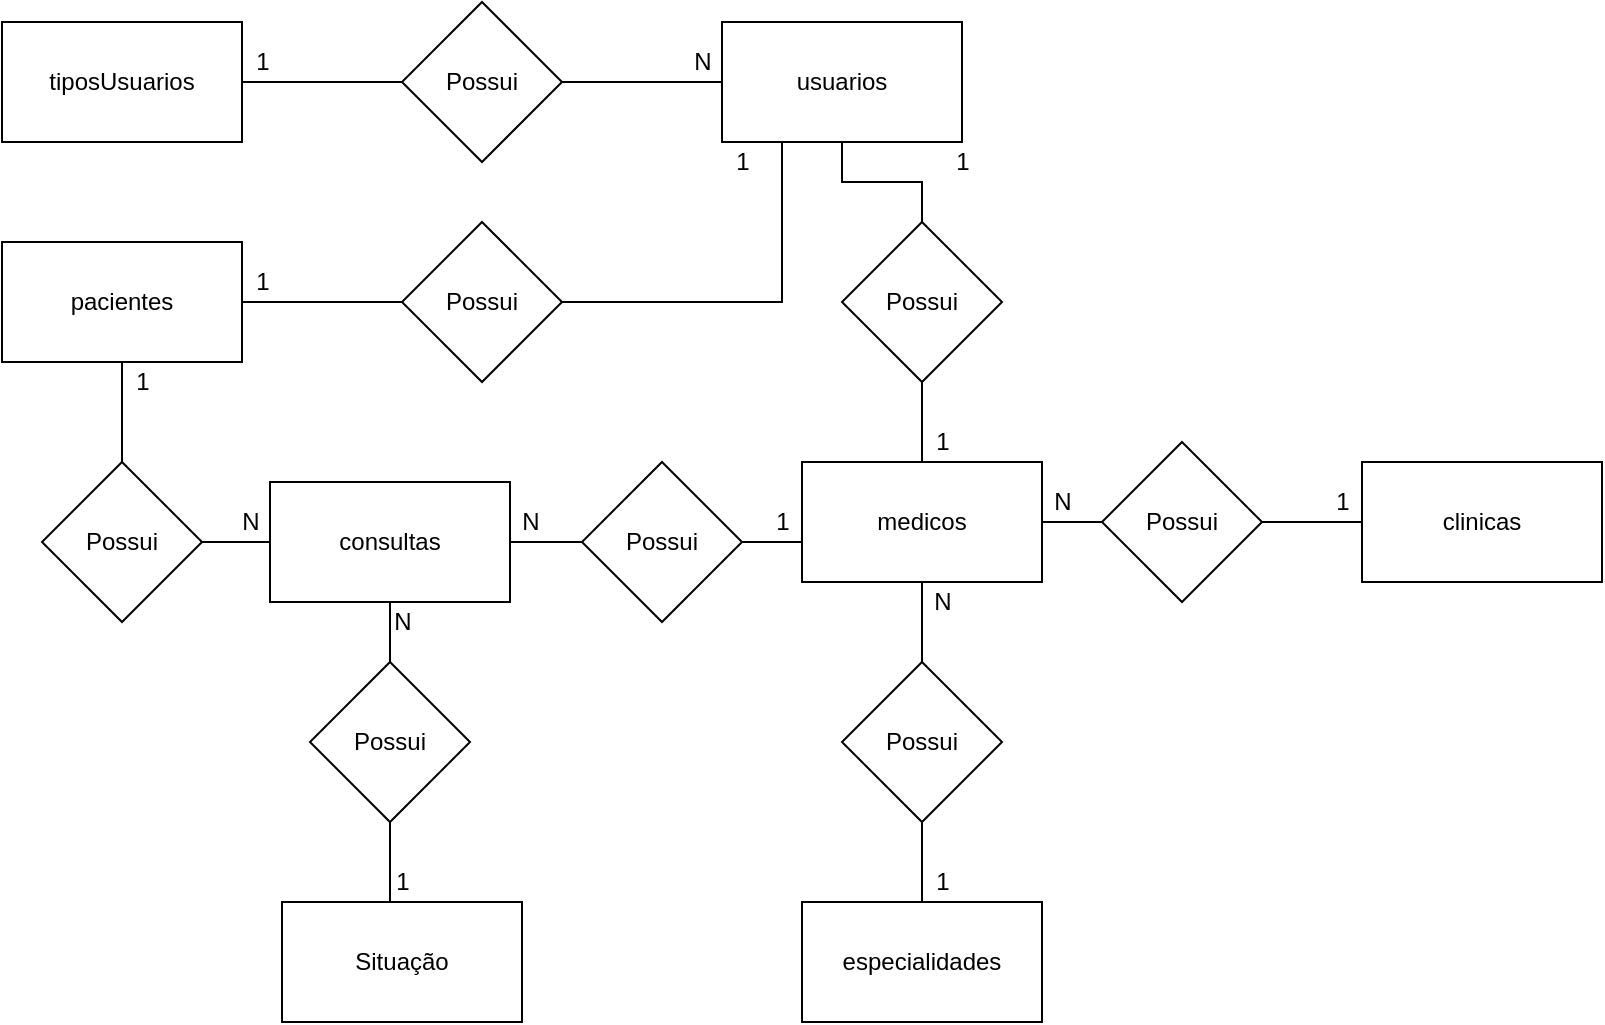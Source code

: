 <mxfile version="14.4.9" type="device" pages="2"><diagram id="OBbEgo3oqvh5mEUIhaX6" name="Conceitual"><mxGraphModel dx="1342" dy="583" grid="1" gridSize="10" guides="1" tooltips="1" connect="1" arrows="1" fold="1" page="1" pageScale="1" pageWidth="827" pageHeight="1169" math="0" shadow="0"><root><mxCell id="0"/><mxCell id="1" parent="0"/><mxCell id="eNtLCTdd_jjiKZx36lTN-48" value="" style="edgeStyle=orthogonalEdgeStyle;rounded=0;orthogonalLoop=1;jettySize=auto;html=1;endArrow=none;endFill=0;" parent="1" source="eNtLCTdd_jjiKZx36lTN-3" target="eNtLCTdd_jjiKZx36lTN-32" edge="1"><mxGeometry relative="1" as="geometry"/></mxCell><mxCell id="eNtLCTdd_jjiKZx36lTN-3" value="tiposUsuarios" style="whiteSpace=wrap;html=1;fontStyle=0" parent="1" vertex="1"><mxGeometry x="10" y="80" width="120" height="60" as="geometry"/></mxCell><mxCell id="eNtLCTdd_jjiKZx36lTN-49" style="edgeStyle=orthogonalEdgeStyle;rounded=0;orthogonalLoop=1;jettySize=auto;html=1;entryX=1;entryY=0.5;entryDx=0;entryDy=0;endArrow=none;endFill=0;" parent="1" source="eNtLCTdd_jjiKZx36lTN-4" target="eNtLCTdd_jjiKZx36lTN-32" edge="1"><mxGeometry relative="1" as="geometry"/></mxCell><mxCell id="eNtLCTdd_jjiKZx36lTN-4" value="usuarios" style="whiteSpace=wrap;html=1;fontStyle=0" parent="1" vertex="1"><mxGeometry x="370" y="80" width="120" height="60" as="geometry"/></mxCell><mxCell id="eNtLCTdd_jjiKZx36lTN-40" style="edgeStyle=orthogonalEdgeStyle;rounded=0;orthogonalLoop=1;jettySize=auto;html=1;entryX=0.5;entryY=1;entryDx=0;entryDy=0;endArrow=none;endFill=0;" parent="1" source="eNtLCTdd_jjiKZx36lTN-16" target="eNtLCTdd_jjiKZx36lTN-38" edge="1"><mxGeometry relative="1" as="geometry"/></mxCell><mxCell id="eNtLCTdd_jjiKZx36lTN-16" value="especialidades" style="whiteSpace=wrap;html=1;fontStyle=0" parent="1" vertex="1"><mxGeometry x="410" y="520" width="120" height="60" as="geometry"/></mxCell><mxCell id="eNtLCTdd_jjiKZx36lTN-68" style="edgeStyle=orthogonalEdgeStyle;rounded=0;orthogonalLoop=1;jettySize=auto;html=1;entryX=1;entryY=0.5;entryDx=0;entryDy=0;endArrow=none;endFill=0;" parent="1" source="eNtLCTdd_jjiKZx36lTN-17" target="eNtLCTdd_jjiKZx36lTN-62" edge="1"><mxGeometry relative="1" as="geometry"/></mxCell><mxCell id="eNtLCTdd_jjiKZx36lTN-69" style="edgeStyle=orthogonalEdgeStyle;rounded=0;orthogonalLoop=1;jettySize=auto;html=1;endArrow=none;endFill=0;" parent="1" source="eNtLCTdd_jjiKZx36lTN-17" target="eNtLCTdd_jjiKZx36lTN-64" edge="1"><mxGeometry relative="1" as="geometry"/></mxCell><mxCell id="eNtLCTdd_jjiKZx36lTN-92" style="edgeStyle=orthogonalEdgeStyle;rounded=0;orthogonalLoop=1;jettySize=auto;html=1;endArrow=none;endFill=0;" parent="1" source="eNtLCTdd_jjiKZx36lTN-17" edge="1"><mxGeometry relative="1" as="geometry"><mxPoint x="204" y="420" as="targetPoint"/></mxGeometry></mxCell><mxCell id="eNtLCTdd_jjiKZx36lTN-17" value="consultas" style="whiteSpace=wrap;html=1;fontStyle=0" parent="1" vertex="1"><mxGeometry x="144" y="310" width="120" height="60" as="geometry"/></mxCell><mxCell id="eNtLCTdd_jjiKZx36lTN-52" style="edgeStyle=orthogonalEdgeStyle;rounded=0;orthogonalLoop=1;jettySize=auto;html=1;entryX=0;entryY=0.5;entryDx=0;entryDy=0;endArrow=none;endFill=0;" parent="1" source="eNtLCTdd_jjiKZx36lTN-19" target="eNtLCTdd_jjiKZx36lTN-23" edge="1"><mxGeometry relative="1" as="geometry"/></mxCell><mxCell id="eNtLCTdd_jjiKZx36lTN-19" value="pacientes" style="whiteSpace=wrap;html=1;fontStyle=0" parent="1" vertex="1"><mxGeometry x="10" y="190" width="120" height="60" as="geometry"/></mxCell><mxCell id="eNtLCTdd_jjiKZx36lTN-53" style="edgeStyle=orthogonalEdgeStyle;rounded=0;orthogonalLoop=1;jettySize=auto;html=1;entryX=0.5;entryY=1;entryDx=0;entryDy=0;endArrow=none;endFill=0;" parent="1" source="eNtLCTdd_jjiKZx36lTN-20" target="eNtLCTdd_jjiKZx36lTN-26" edge="1"><mxGeometry relative="1" as="geometry"/></mxCell><mxCell id="eNtLCTdd_jjiKZx36lTN-20" value="medicos" style="whiteSpace=wrap;html=1;fontStyle=0" parent="1" vertex="1"><mxGeometry x="410" y="300" width="120" height="60" as="geometry"/></mxCell><mxCell id="eNtLCTdd_jjiKZx36lTN-50" style="edgeStyle=orthogonalEdgeStyle;rounded=0;orthogonalLoop=1;jettySize=auto;html=1;entryX=0.25;entryY=1;entryDx=0;entryDy=0;endArrow=none;endFill=0;" parent="1" source="eNtLCTdd_jjiKZx36lTN-23" target="eNtLCTdd_jjiKZx36lTN-4" edge="1"><mxGeometry relative="1" as="geometry"/></mxCell><mxCell id="eNtLCTdd_jjiKZx36lTN-23" value="Possui" style="rhombus;whiteSpace=wrap;html=1;" parent="1" vertex="1"><mxGeometry x="210" y="180" width="80" height="80" as="geometry"/></mxCell><mxCell id="eNtLCTdd_jjiKZx36lTN-67" style="edgeStyle=orthogonalEdgeStyle;rounded=0;orthogonalLoop=1;jettySize=auto;html=1;endArrow=none;endFill=0;" parent="1" source="eNtLCTdd_jjiKZx36lTN-26" target="eNtLCTdd_jjiKZx36lTN-4" edge="1"><mxGeometry relative="1" as="geometry"/></mxCell><mxCell id="eNtLCTdd_jjiKZx36lTN-26" value="Possui" style="rhombus;whiteSpace=wrap;html=1;" parent="1" vertex="1"><mxGeometry x="430" y="180" width="80" height="80" as="geometry"/></mxCell><mxCell id="eNtLCTdd_jjiKZx36lTN-47" style="edgeStyle=orthogonalEdgeStyle;rounded=0;orthogonalLoop=1;jettySize=auto;html=1;endArrow=none;endFill=0;" parent="1" source="eNtLCTdd_jjiKZx36lTN-32" edge="1"><mxGeometry relative="1" as="geometry"><mxPoint x="180" y="110" as="targetPoint"/></mxGeometry></mxCell><mxCell id="eNtLCTdd_jjiKZx36lTN-32" value="Possui" style="rhombus;whiteSpace=wrap;html=1;" parent="1" vertex="1"><mxGeometry x="210" y="70" width="80" height="80" as="geometry"/></mxCell><mxCell id="eNtLCTdd_jjiKZx36lTN-54" style="edgeStyle=orthogonalEdgeStyle;rounded=0;orthogonalLoop=1;jettySize=auto;html=1;entryX=0.5;entryY=1;entryDx=0;entryDy=0;endArrow=none;endFill=0;" parent="1" source="eNtLCTdd_jjiKZx36lTN-38" target="eNtLCTdd_jjiKZx36lTN-20" edge="1"><mxGeometry relative="1" as="geometry"/></mxCell><mxCell id="eNtLCTdd_jjiKZx36lTN-38" value="Possui" style="rhombus;whiteSpace=wrap;html=1;" parent="1" vertex="1"><mxGeometry x="430" y="400" width="80" height="80" as="geometry"/></mxCell><mxCell id="eNtLCTdd_jjiKZx36lTN-63" style="edgeStyle=orthogonalEdgeStyle;rounded=0;orthogonalLoop=1;jettySize=auto;html=1;entryX=0.5;entryY=1;entryDx=0;entryDy=0;endArrow=none;endFill=0;" parent="1" source="eNtLCTdd_jjiKZx36lTN-62" target="eNtLCTdd_jjiKZx36lTN-19" edge="1"><mxGeometry relative="1" as="geometry"/></mxCell><mxCell id="eNtLCTdd_jjiKZx36lTN-62" value="Possui" style="rhombus;whiteSpace=wrap;html=1;" parent="1" vertex="1"><mxGeometry x="30" y="300" width="80" height="80" as="geometry"/></mxCell><mxCell id="eNtLCTdd_jjiKZx36lTN-71" style="edgeStyle=orthogonalEdgeStyle;rounded=0;orthogonalLoop=1;jettySize=auto;html=1;endArrow=none;endFill=0;" parent="1" source="eNtLCTdd_jjiKZx36lTN-64" edge="1"><mxGeometry relative="1" as="geometry"><mxPoint x="410" y="340" as="targetPoint"/></mxGeometry></mxCell><mxCell id="eNtLCTdd_jjiKZx36lTN-64" value="Possui" style="rhombus;whiteSpace=wrap;html=1;" parent="1" vertex="1"><mxGeometry x="300" y="300" width="80" height="80" as="geometry"/></mxCell><mxCell id="eNtLCTdd_jjiKZx36lTN-76" value="1" style="text;html=1;align=center;verticalAlign=middle;resizable=0;points=[];autosize=1;" parent="1" vertex="1"><mxGeometry x="130" y="90" width="20" height="20" as="geometry"/></mxCell><mxCell id="eNtLCTdd_jjiKZx36lTN-77" value="N" style="text;html=1;align=center;verticalAlign=middle;resizable=0;points=[];autosize=1;" parent="1" vertex="1"><mxGeometry x="350" y="90" width="20" height="20" as="geometry"/></mxCell><mxCell id="eNtLCTdd_jjiKZx36lTN-79" value="N" style="text;html=1;align=center;verticalAlign=middle;resizable=0;points=[];autosize=1;" parent="1" vertex="1"><mxGeometry x="470" y="360" width="20" height="20" as="geometry"/></mxCell><mxCell id="eNtLCTdd_jjiKZx36lTN-80" value="1" style="text;html=1;align=center;verticalAlign=middle;resizable=0;points=[];autosize=1;" parent="1" vertex="1"><mxGeometry x="470" y="500" width="20" height="20" as="geometry"/></mxCell><mxCell id="eNtLCTdd_jjiKZx36lTN-83" value="1" style="text;html=1;align=center;verticalAlign=middle;resizable=0;points=[];autosize=1;" parent="1" vertex="1"><mxGeometry x="480" y="140" width="20" height="20" as="geometry"/></mxCell><mxCell id="eNtLCTdd_jjiKZx36lTN-84" value="1" style="text;html=1;align=center;verticalAlign=middle;resizable=0;points=[];autosize=1;" parent="1" vertex="1"><mxGeometry x="470" y="280" width="20" height="20" as="geometry"/></mxCell><mxCell id="eNtLCTdd_jjiKZx36lTN-85" value="1" style="text;html=1;align=center;verticalAlign=middle;resizable=0;points=[];autosize=1;" parent="1" vertex="1"><mxGeometry x="370" y="140" width="20" height="20" as="geometry"/></mxCell><mxCell id="eNtLCTdd_jjiKZx36lTN-86" value="1" style="text;html=1;align=center;verticalAlign=middle;resizable=0;points=[];autosize=1;" parent="1" vertex="1"><mxGeometry x="130" y="200" width="20" height="20" as="geometry"/></mxCell><mxCell id="eNtLCTdd_jjiKZx36lTN-87" value="1" style="text;html=1;align=center;verticalAlign=middle;resizable=0;points=[];autosize=1;" parent="1" vertex="1"><mxGeometry x="70" y="250" width="20" height="20" as="geometry"/></mxCell><mxCell id="eNtLCTdd_jjiKZx36lTN-88" value="N" style="text;html=1;align=center;verticalAlign=middle;resizable=0;points=[];autosize=1;" parent="1" vertex="1"><mxGeometry x="124" y="320" width="20" height="20" as="geometry"/></mxCell><mxCell id="eNtLCTdd_jjiKZx36lTN-89" value="1" style="text;html=1;align=center;verticalAlign=middle;resizable=0;points=[];autosize=1;" parent="1" vertex="1"><mxGeometry x="390" y="320" width="20" height="20" as="geometry"/></mxCell><mxCell id="eNtLCTdd_jjiKZx36lTN-90" value="N" style="text;html=1;align=center;verticalAlign=middle;resizable=0;points=[];autosize=1;" parent="1" vertex="1"><mxGeometry x="264" y="320" width="20" height="20" as="geometry"/></mxCell><mxCell id="eNtLCTdd_jjiKZx36lTN-95" style="edgeStyle=orthogonalEdgeStyle;rounded=0;orthogonalLoop=1;jettySize=auto;html=1;entryX=0.45;entryY=0;entryDx=0;entryDy=0;entryPerimeter=0;endArrow=none;endFill=0;" parent="1" source="eNtLCTdd_jjiKZx36lTN-93" target="eNtLCTdd_jjiKZx36lTN-94" edge="1"><mxGeometry relative="1" as="geometry"/></mxCell><mxCell id="eNtLCTdd_jjiKZx36lTN-93" value="Possui" style="rhombus;whiteSpace=wrap;html=1;" parent="1" vertex="1"><mxGeometry x="164" y="400" width="80" height="80" as="geometry"/></mxCell><mxCell id="eNtLCTdd_jjiKZx36lTN-94" value="Situação" style="whiteSpace=wrap;html=1;" parent="1" vertex="1"><mxGeometry x="150" y="520" width="120" height="60" as="geometry"/></mxCell><mxCell id="eNtLCTdd_jjiKZx36lTN-96" value="clinicas" style="whiteSpace=wrap;html=1;" parent="1" vertex="1"><mxGeometry x="690" y="300" width="120" height="60" as="geometry"/></mxCell><mxCell id="eNtLCTdd_jjiKZx36lTN-102" style="edgeStyle=orthogonalEdgeStyle;rounded=0;orthogonalLoop=1;jettySize=auto;html=1;entryX=1;entryY=0.5;entryDx=0;entryDy=0;endArrow=none;endFill=0;" parent="1" source="eNtLCTdd_jjiKZx36lTN-101" target="eNtLCTdd_jjiKZx36lTN-20" edge="1"><mxGeometry relative="1" as="geometry"/></mxCell><mxCell id="eNtLCTdd_jjiKZx36lTN-103" style="edgeStyle=orthogonalEdgeStyle;rounded=0;orthogonalLoop=1;jettySize=auto;html=1;exitX=1;exitY=0.5;exitDx=0;exitDy=0;entryX=0;entryY=0.5;entryDx=0;entryDy=0;endArrow=none;endFill=0;" parent="1" source="eNtLCTdd_jjiKZx36lTN-101" target="eNtLCTdd_jjiKZx36lTN-96" edge="1"><mxGeometry relative="1" as="geometry"/></mxCell><mxCell id="eNtLCTdd_jjiKZx36lTN-101" value="Possui" style="rhombus;whiteSpace=wrap;html=1;" parent="1" vertex="1"><mxGeometry x="560" y="290" width="80" height="80" as="geometry"/></mxCell><mxCell id="eNtLCTdd_jjiKZx36lTN-104" value="N" style="text;html=1;align=center;verticalAlign=middle;resizable=0;points=[];autosize=1;" parent="1" vertex="1"><mxGeometry x="200" y="370" width="20" height="20" as="geometry"/></mxCell><mxCell id="eNtLCTdd_jjiKZx36lTN-105" value="1" style="text;html=1;align=center;verticalAlign=middle;resizable=0;points=[];autosize=1;" parent="1" vertex="1"><mxGeometry x="200" y="500" width="20" height="20" as="geometry"/></mxCell><mxCell id="eNtLCTdd_jjiKZx36lTN-106" value="1" style="text;html=1;align=center;verticalAlign=middle;resizable=0;points=[];autosize=1;" parent="1" vertex="1"><mxGeometry x="670" y="310" width="20" height="20" as="geometry"/></mxCell><mxCell id="eNtLCTdd_jjiKZx36lTN-107" value="N" style="text;html=1;align=center;verticalAlign=middle;resizable=0;points=[];autosize=1;" parent="1" vertex="1"><mxGeometry x="530" y="310" width="20" height="20" as="geometry"/></mxCell></root></mxGraphModel></diagram><diagram id="2WDZVvjjG2mMUsp1_3Me" name="Lógico"><mxGraphModel dx="1342" dy="1410" grid="1" gridSize="10" guides="1" tooltips="1" connect="1" arrows="1" fold="1" page="1" pageScale="1" pageWidth="1169" pageHeight="827" math="0" shadow="0"><root><mxCell id="MSShMWvNCvEBUeMHgoDJ-0"/><mxCell id="MSShMWvNCvEBUeMHgoDJ-1" parent="MSShMWvNCvEBUeMHgoDJ-0"/><mxCell id="MzS6dhYE1AVNFKok2fH6-0" value="tiposUsuarios" style="shape=table;startSize=30;container=1;collapsible=1;childLayout=tableLayout;fixedRows=1;rowLines=0;fontStyle=1;align=center;resizeLast=1;" parent="MSShMWvNCvEBUeMHgoDJ-1" vertex="1"><mxGeometry y="-620" width="180" height="90" as="geometry"/></mxCell><mxCell id="MzS6dhYE1AVNFKok2fH6-1" value="" style="shape=partialRectangle;collapsible=0;dropTarget=0;pointerEvents=0;fillColor=none;top=0;left=0;bottom=1;right=0;points=[[0,0.5],[1,0.5]];portConstraint=eastwest;" parent="MzS6dhYE1AVNFKok2fH6-0" vertex="1"><mxGeometry y="30" width="180" height="30" as="geometry"/></mxCell><mxCell id="MzS6dhYE1AVNFKok2fH6-2" value="PK" style="shape=partialRectangle;connectable=0;fillColor=none;top=0;left=0;bottom=0;right=0;fontStyle=1;overflow=hidden;" parent="MzS6dhYE1AVNFKok2fH6-1" vertex="1"><mxGeometry width="30" height="30" as="geometry"/></mxCell><mxCell id="MzS6dhYE1AVNFKok2fH6-3" value="idTipo" style="shape=partialRectangle;connectable=0;fillColor=none;top=0;left=0;bottom=0;right=0;align=left;spacingLeft=6;fontStyle=5;overflow=hidden;" parent="MzS6dhYE1AVNFKok2fH6-1" vertex="1"><mxGeometry x="30" width="150" height="30" as="geometry"/></mxCell><mxCell id="MzS6dhYE1AVNFKok2fH6-4" value="" style="shape=partialRectangle;collapsible=0;dropTarget=0;pointerEvents=0;fillColor=none;top=0;left=0;bottom=0;right=0;points=[[0,0.5],[1,0.5]];portConstraint=eastwest;" parent="MzS6dhYE1AVNFKok2fH6-0" vertex="1"><mxGeometry y="60" width="180" height="30" as="geometry"/></mxCell><mxCell id="MzS6dhYE1AVNFKok2fH6-5" value="" style="shape=partialRectangle;connectable=0;fillColor=none;top=0;left=0;bottom=0;right=0;editable=1;overflow=hidden;" parent="MzS6dhYE1AVNFKok2fH6-4" vertex="1"><mxGeometry width="30" height="30" as="geometry"/></mxCell><mxCell id="MzS6dhYE1AVNFKok2fH6-6" value="tituloTipoUsuario" style="shape=partialRectangle;connectable=0;fillColor=none;top=0;left=0;bottom=0;right=0;align=left;spacingLeft=6;overflow=hidden;" parent="MzS6dhYE1AVNFKok2fH6-4" vertex="1"><mxGeometry x="30" width="150" height="30" as="geometry"/></mxCell><mxCell id="uC84NaClWO7LkZYdQoxh-0" value="usuarios" style="shape=table;startSize=30;container=1;collapsible=1;childLayout=tableLayout;fixedRows=1;rowLines=0;fontStyle=1;align=center;resizeLast=1;" parent="MSShMWvNCvEBUeMHgoDJ-1" vertex="1"><mxGeometry x="240" y="-620" width="180" height="190" as="geometry"/></mxCell><mxCell id="uC84NaClWO7LkZYdQoxh-1" value="" style="shape=partialRectangle;collapsible=0;dropTarget=0;pointerEvents=0;fillColor=none;top=0;left=0;bottom=0;right=0;points=[[0,0.5],[1,0.5]];portConstraint=eastwest;" parent="uC84NaClWO7LkZYdQoxh-0" vertex="1"><mxGeometry y="30" width="180" height="30" as="geometry"/></mxCell><mxCell id="uC84NaClWO7LkZYdQoxh-2" value="PK" style="shape=partialRectangle;connectable=0;fillColor=none;top=0;left=0;bottom=0;right=0;fontStyle=1;overflow=hidden;" parent="uC84NaClWO7LkZYdQoxh-1" vertex="1"><mxGeometry width="60" height="30" as="geometry"/></mxCell><mxCell id="uC84NaClWO7LkZYdQoxh-3" value="idUsuario" style="shape=partialRectangle;connectable=0;fillColor=none;top=0;left=0;bottom=0;right=0;align=left;spacingLeft=6;fontStyle=5;overflow=hidden;" parent="uC84NaClWO7LkZYdQoxh-1" vertex="1"><mxGeometry x="60" width="120" height="30" as="geometry"/></mxCell><mxCell id="uC84NaClWO7LkZYdQoxh-4" value="" style="shape=partialRectangle;collapsible=0;dropTarget=0;pointerEvents=0;fillColor=none;top=0;left=0;bottom=1;right=0;points=[[0,0.5],[1,0.5]];portConstraint=eastwest;" parent="uC84NaClWO7LkZYdQoxh-0" vertex="1"><mxGeometry y="60" width="180" height="30" as="geometry"/></mxCell><mxCell id="uC84NaClWO7LkZYdQoxh-5" value="FK" style="shape=partialRectangle;connectable=0;fillColor=none;top=0;left=0;bottom=0;right=0;fontStyle=1;overflow=hidden;" parent="uC84NaClWO7LkZYdQoxh-4" vertex="1"><mxGeometry width="60" height="30" as="geometry"/></mxCell><mxCell id="uC84NaClWO7LkZYdQoxh-6" value="idTipo" style="shape=partialRectangle;connectable=0;fillColor=none;top=0;left=0;bottom=0;right=0;align=left;spacingLeft=6;fontStyle=5;overflow=hidden;" parent="uC84NaClWO7LkZYdQoxh-4" vertex="1"><mxGeometry x="60" width="120" height="30" as="geometry"/></mxCell><mxCell id="uC84NaClWO7LkZYdQoxh-7" value="" style="shape=partialRectangle;collapsible=0;dropTarget=0;pointerEvents=0;fillColor=none;top=0;left=0;bottom=0;right=0;points=[[0,0.5],[1,0.5]];portConstraint=eastwest;" parent="uC84NaClWO7LkZYdQoxh-0" vertex="1"><mxGeometry y="90" width="180" height="30" as="geometry"/></mxCell><mxCell id="uC84NaClWO7LkZYdQoxh-8" value="" style="shape=partialRectangle;connectable=0;fillColor=none;top=0;left=0;bottom=0;right=0;editable=1;overflow=hidden;" parent="uC84NaClWO7LkZYdQoxh-7" vertex="1"><mxGeometry width="60" height="30" as="geometry"/></mxCell><mxCell id="uC84NaClWO7LkZYdQoxh-9" value="nome" style="shape=partialRectangle;connectable=0;fillColor=none;top=0;left=0;bottom=0;right=0;align=left;spacingLeft=6;overflow=hidden;" parent="uC84NaClWO7LkZYdQoxh-7" vertex="1"><mxGeometry x="60" width="120" height="30" as="geometry"/></mxCell><mxCell id="uC84NaClWO7LkZYdQoxh-10" value="" style="shape=partialRectangle;collapsible=0;dropTarget=0;pointerEvents=0;fillColor=none;top=0;left=0;bottom=0;right=0;points=[[0,0.5],[1,0.5]];portConstraint=eastwest;" parent="uC84NaClWO7LkZYdQoxh-0" vertex="1"><mxGeometry y="120" width="180" height="30" as="geometry"/></mxCell><mxCell id="uC84NaClWO7LkZYdQoxh-11" value="" style="shape=partialRectangle;connectable=0;fillColor=none;top=0;left=0;bottom=0;right=0;editable=1;overflow=hidden;" parent="uC84NaClWO7LkZYdQoxh-10" vertex="1"><mxGeometry width="60" height="30" as="geometry"/></mxCell><mxCell id="uC84NaClWO7LkZYdQoxh-12" value="email" style="shape=partialRectangle;connectable=0;fillColor=none;top=0;left=0;bottom=0;right=0;align=left;spacingLeft=6;overflow=hidden;" parent="uC84NaClWO7LkZYdQoxh-10" vertex="1"><mxGeometry x="60" width="120" height="30" as="geometry"/></mxCell><mxCell id="VNY2kRJZlFRjMOmie-y_-6" value="" style="shape=partialRectangle;collapsible=0;dropTarget=0;pointerEvents=0;fillColor=none;top=0;left=0;bottom=0;right=0;points=[[0,0.5],[1,0.5]];portConstraint=eastwest;" vertex="1" parent="uC84NaClWO7LkZYdQoxh-0"><mxGeometry y="150" width="180" height="30" as="geometry"/></mxCell><mxCell id="VNY2kRJZlFRjMOmie-y_-7" value="" style="shape=partialRectangle;connectable=0;fillColor=none;top=0;left=0;bottom=0;right=0;editable=1;overflow=hidden;" vertex="1" parent="VNY2kRJZlFRjMOmie-y_-6"><mxGeometry width="60" height="30" as="geometry"/></mxCell><mxCell id="VNY2kRJZlFRjMOmie-y_-8" value="dataNascimento" style="shape=partialRectangle;connectable=0;fillColor=none;top=0;left=0;bottom=0;right=0;align=left;spacingLeft=6;overflow=hidden;" vertex="1" parent="VNY2kRJZlFRjMOmie-y_-6"><mxGeometry x="60" width="120" height="30" as="geometry"/></mxCell><mxCell id="C9f6CIyzrLcWfEF0HlUu-0" value="medico" style="shape=table;startSize=30;container=1;collapsible=1;childLayout=tableLayout;fixedRows=1;rowLines=0;fontStyle=1;align=center;resizeLast=1;" parent="MSShMWvNCvEBUeMHgoDJ-1" vertex="1"><mxGeometry x="510" y="-505" width="180" height="220" as="geometry"/></mxCell><mxCell id="C9f6CIyzrLcWfEF0HlUu-1" value="" style="shape=partialRectangle;collapsible=0;dropTarget=0;pointerEvents=0;fillColor=none;top=0;left=0;bottom=0;right=0;points=[[0,0.5],[1,0.5]];portConstraint=eastwest;" parent="C9f6CIyzrLcWfEF0HlUu-0" vertex="1"><mxGeometry y="30" width="180" height="30" as="geometry"/></mxCell><mxCell id="C9f6CIyzrLcWfEF0HlUu-2" value="PK" style="shape=partialRectangle;connectable=0;fillColor=none;top=0;left=0;bottom=0;right=0;fontStyle=1;overflow=hidden;" parent="C9f6CIyzrLcWfEF0HlUu-1" vertex="1"><mxGeometry width="60" height="30" as="geometry"/></mxCell><mxCell id="C9f6CIyzrLcWfEF0HlUu-3" value="idMedico" style="shape=partialRectangle;connectable=0;fillColor=none;top=0;left=0;bottom=0;right=0;align=left;spacingLeft=6;fontStyle=5;overflow=hidden;" parent="C9f6CIyzrLcWfEF0HlUu-1" vertex="1"><mxGeometry x="60" width="120" height="30" as="geometry"/></mxCell><mxCell id="rEX-VB80cPxyq4kY_n6P-3" value="" style="shape=partialRectangle;collapsible=0;dropTarget=0;pointerEvents=0;fillColor=none;top=0;left=0;bottom=0;right=0;points=[[0,0.5],[1,0.5]];portConstraint=eastwest;" parent="C9f6CIyzrLcWfEF0HlUu-0" vertex="1"><mxGeometry y="60" width="180" height="30" as="geometry"/></mxCell><mxCell id="rEX-VB80cPxyq4kY_n6P-4" value="FK" style="shape=partialRectangle;connectable=0;fillColor=none;top=0;left=0;bottom=0;right=0;fontStyle=1;overflow=hidden;" parent="rEX-VB80cPxyq4kY_n6P-3" vertex="1"><mxGeometry width="60" height="30" as="geometry"/></mxCell><mxCell id="rEX-VB80cPxyq4kY_n6P-5" value="idUsuario" style="shape=partialRectangle;connectable=0;fillColor=none;top=0;left=0;bottom=0;right=0;align=left;spacingLeft=6;fontStyle=5;overflow=hidden;" parent="rEX-VB80cPxyq4kY_n6P-3" vertex="1"><mxGeometry x="60" width="120" height="30" as="geometry"/></mxCell><mxCell id="-E86aHMRUuy15jrVV4S9-0" value="" style="shape=partialRectangle;collapsible=0;dropTarget=0;pointerEvents=0;fillColor=none;top=0;left=0;bottom=0;right=0;points=[[0,0.5],[1,0.5]];portConstraint=eastwest;" parent="C9f6CIyzrLcWfEF0HlUu-0" vertex="1"><mxGeometry y="90" width="180" height="30" as="geometry"/></mxCell><mxCell id="-E86aHMRUuy15jrVV4S9-1" value="FK" style="shape=partialRectangle;connectable=0;fillColor=none;top=0;left=0;bottom=0;right=0;fontStyle=1;overflow=hidden;" parent="-E86aHMRUuy15jrVV4S9-0" vertex="1"><mxGeometry width="60" height="30" as="geometry"/></mxCell><mxCell id="-E86aHMRUuy15jrVV4S9-2" value="idEspecialidade" style="shape=partialRectangle;connectable=0;fillColor=none;top=0;left=0;bottom=0;right=0;align=left;spacingLeft=6;fontStyle=5;overflow=hidden;" parent="-E86aHMRUuy15jrVV4S9-0" vertex="1"><mxGeometry x="60" width="120" height="30" as="geometry"/></mxCell><mxCell id="rEX-VB80cPxyq4kY_n6P-0" value="" style="shape=partialRectangle;collapsible=0;dropTarget=0;pointerEvents=0;fillColor=none;top=0;left=0;bottom=1;right=0;points=[[0,0.5],[1,0.5]];portConstraint=eastwest;" parent="C9f6CIyzrLcWfEF0HlUu-0" vertex="1"><mxGeometry y="120" width="180" height="30" as="geometry"/></mxCell><mxCell id="rEX-VB80cPxyq4kY_n6P-1" value="FK" style="shape=partialRectangle;connectable=0;fillColor=none;top=0;left=0;bottom=0;right=0;fontStyle=1;overflow=hidden;" parent="rEX-VB80cPxyq4kY_n6P-0" vertex="1"><mxGeometry width="60" height="30" as="geometry"/></mxCell><mxCell id="rEX-VB80cPxyq4kY_n6P-2" value="idClinica" style="shape=partialRectangle;connectable=0;fillColor=none;top=0;left=0;bottom=0;right=0;align=left;spacingLeft=6;fontStyle=5;overflow=hidden;" parent="rEX-VB80cPxyq4kY_n6P-0" vertex="1"><mxGeometry x="60" width="120" height="30" as="geometry"/></mxCell><mxCell id="C9f6CIyzrLcWfEF0HlUu-7" value="" style="shape=partialRectangle;collapsible=0;dropTarget=0;pointerEvents=0;fillColor=none;top=0;left=0;bottom=0;right=0;points=[[0,0.5],[1,0.5]];portConstraint=eastwest;" parent="C9f6CIyzrLcWfEF0HlUu-0" vertex="1"><mxGeometry y="150" width="180" height="30" as="geometry"/></mxCell><mxCell id="C9f6CIyzrLcWfEF0HlUu-8" value="" style="shape=partialRectangle;connectable=0;fillColor=none;top=0;left=0;bottom=0;right=0;editable=1;overflow=hidden;" parent="C9f6CIyzrLcWfEF0HlUu-7" vertex="1"><mxGeometry width="60" height="30" as="geometry"/></mxCell><mxCell id="C9f6CIyzrLcWfEF0HlUu-9" value="Row 3" style="shape=partialRectangle;connectable=0;fillColor=none;top=0;left=0;bottom=0;right=0;align=left;spacingLeft=6;overflow=hidden;" parent="C9f6CIyzrLcWfEF0HlUu-7" vertex="1"><mxGeometry x="60" width="120" height="30" as="geometry"/></mxCell><mxCell id="C9f6CIyzrLcWfEF0HlUu-10" value="" style="shape=partialRectangle;collapsible=0;dropTarget=0;pointerEvents=0;fillColor=none;top=0;left=0;bottom=0;right=0;points=[[0,0.5],[1,0.5]];portConstraint=eastwest;" parent="C9f6CIyzrLcWfEF0HlUu-0" vertex="1"><mxGeometry y="180" width="180" height="30" as="geometry"/></mxCell><mxCell id="C9f6CIyzrLcWfEF0HlUu-11" value="" style="shape=partialRectangle;connectable=0;fillColor=none;top=0;left=0;bottom=0;right=0;editable=1;overflow=hidden;" parent="C9f6CIyzrLcWfEF0HlUu-10" vertex="1"><mxGeometry width="60" height="30" as="geometry"/></mxCell><mxCell id="C9f6CIyzrLcWfEF0HlUu-12" value="Row 4" style="shape=partialRectangle;connectable=0;fillColor=none;top=0;left=0;bottom=0;right=0;align=left;spacingLeft=6;overflow=hidden;" parent="C9f6CIyzrLcWfEF0HlUu-10" vertex="1"><mxGeometry x="60" width="120" height="30" as="geometry"/></mxCell><mxCell id="nTxdJI00KzCecFa7YDrM-0" value="clinicas" style="shape=table;startSize=30;container=1;collapsible=1;childLayout=tableLayout;fixedRows=1;rowLines=0;fontStyle=1;align=center;resizeLast=1;" parent="MSShMWvNCvEBUeMHgoDJ-1" vertex="1"><mxGeometry x="750" y="-490" width="180" height="250" as="geometry"/></mxCell><mxCell id="nTxdJI00KzCecFa7YDrM-1" value="" style="shape=partialRectangle;collapsible=0;dropTarget=0;pointerEvents=0;fillColor=none;top=0;left=0;bottom=1;right=0;points=[[0,0.5],[1,0.5]];portConstraint=eastwest;" parent="nTxdJI00KzCecFa7YDrM-0" vertex="1"><mxGeometry y="30" width="180" height="30" as="geometry"/></mxCell><mxCell id="nTxdJI00KzCecFa7YDrM-2" value="PK" style="shape=partialRectangle;connectable=0;fillColor=none;top=0;left=0;bottom=0;right=0;fontStyle=1;overflow=hidden;" parent="nTxdJI00KzCecFa7YDrM-1" vertex="1"><mxGeometry width="30" height="30" as="geometry"/></mxCell><mxCell id="nTxdJI00KzCecFa7YDrM-3" value="idClinica" style="shape=partialRectangle;connectable=0;fillColor=none;top=0;left=0;bottom=0;right=0;align=left;spacingLeft=6;fontStyle=5;overflow=hidden;" parent="nTxdJI00KzCecFa7YDrM-1" vertex="1"><mxGeometry x="30" width="150" height="30" as="geometry"/></mxCell><mxCell id="nTxdJI00KzCecFa7YDrM-4" value="" style="shape=partialRectangle;collapsible=0;dropTarget=0;pointerEvents=0;fillColor=none;top=0;left=0;bottom=0;right=0;points=[[0,0.5],[1,0.5]];portConstraint=eastwest;" parent="nTxdJI00KzCecFa7YDrM-0" vertex="1"><mxGeometry y="60" width="180" height="30" as="geometry"/></mxCell><mxCell id="nTxdJI00KzCecFa7YDrM-5" value="" style="shape=partialRectangle;connectable=0;fillColor=none;top=0;left=0;bottom=0;right=0;editable=1;overflow=hidden;" parent="nTxdJI00KzCecFa7YDrM-4" vertex="1"><mxGeometry width="30" height="30" as="geometry"/></mxCell><mxCell id="nTxdJI00KzCecFa7YDrM-6" value="razaoSocial" style="shape=partialRectangle;connectable=0;fillColor=none;top=0;left=0;bottom=0;right=0;align=left;spacingLeft=6;overflow=hidden;" parent="nTxdJI00KzCecFa7YDrM-4" vertex="1"><mxGeometry x="30" width="150" height="30" as="geometry"/></mxCell><mxCell id="nTxdJI00KzCecFa7YDrM-7" value="" style="shape=partialRectangle;collapsible=0;dropTarget=0;pointerEvents=0;fillColor=none;top=0;left=0;bottom=0;right=0;points=[[0,0.5],[1,0.5]];portConstraint=eastwest;" parent="nTxdJI00KzCecFa7YDrM-0" vertex="1"><mxGeometry y="90" width="180" height="30" as="geometry"/></mxCell><mxCell id="nTxdJI00KzCecFa7YDrM-8" value="" style="shape=partialRectangle;connectable=0;fillColor=none;top=0;left=0;bottom=0;right=0;editable=1;overflow=hidden;" parent="nTxdJI00KzCecFa7YDrM-7" vertex="1"><mxGeometry width="30" height="30" as="geometry"/></mxCell><mxCell id="nTxdJI00KzCecFa7YDrM-9" value="nomeClinica" style="shape=partialRectangle;connectable=0;fillColor=none;top=0;left=0;bottom=0;right=0;align=left;spacingLeft=6;overflow=hidden;" parent="nTxdJI00KzCecFa7YDrM-7" vertex="1"><mxGeometry x="30" width="150" height="30" as="geometry"/></mxCell><mxCell id="nTxdJI00KzCecFa7YDrM-10" value="" style="shape=partialRectangle;collapsible=0;dropTarget=0;pointerEvents=0;fillColor=none;top=0;left=0;bottom=0;right=0;points=[[0,0.5],[1,0.5]];portConstraint=eastwest;" parent="nTxdJI00KzCecFa7YDrM-0" vertex="1"><mxGeometry y="120" width="180" height="30" as="geometry"/></mxCell><mxCell id="nTxdJI00KzCecFa7YDrM-11" value="" style="shape=partialRectangle;connectable=0;fillColor=none;top=0;left=0;bottom=0;right=0;editable=1;overflow=hidden;" parent="nTxdJI00KzCecFa7YDrM-10" vertex="1"><mxGeometry width="30" height="30" as="geometry"/></mxCell><mxCell id="nTxdJI00KzCecFa7YDrM-12" value="cnpj" style="shape=partialRectangle;connectable=0;fillColor=none;top=0;left=0;bottom=0;right=0;align=left;spacingLeft=6;overflow=hidden;" parent="nTxdJI00KzCecFa7YDrM-10" vertex="1"><mxGeometry x="30" width="150" height="30" as="geometry"/></mxCell><mxCell id="LiDAQxvKqnJazjvvlyxI-0" value="" style="shape=partialRectangle;collapsible=0;dropTarget=0;pointerEvents=0;fillColor=none;top=0;left=0;bottom=0;right=0;points=[[0,0.5],[1,0.5]];portConstraint=eastwest;" parent="nTxdJI00KzCecFa7YDrM-0" vertex="1"><mxGeometry y="150" width="180" height="30" as="geometry"/></mxCell><mxCell id="LiDAQxvKqnJazjvvlyxI-1" value="" style="shape=partialRectangle;connectable=0;fillColor=none;top=0;left=0;bottom=0;right=0;editable=1;overflow=hidden;" parent="LiDAQxvKqnJazjvvlyxI-0" vertex="1"><mxGeometry width="30" height="30" as="geometry"/></mxCell><mxCell id="LiDAQxvKqnJazjvvlyxI-2" value="endereco" style="shape=partialRectangle;connectable=0;fillColor=none;top=0;left=0;bottom=0;right=0;align=left;spacingLeft=6;overflow=hidden;" parent="LiDAQxvKqnJazjvvlyxI-0" vertex="1"><mxGeometry x="30" width="150" height="30" as="geometry"/></mxCell><mxCell id="VNY2kRJZlFRjMOmie-y_-0" value="" style="shape=partialRectangle;collapsible=0;dropTarget=0;pointerEvents=0;fillColor=none;top=0;left=0;bottom=0;right=0;points=[[0,0.5],[1,0.5]];portConstraint=eastwest;" vertex="1" parent="nTxdJI00KzCecFa7YDrM-0"><mxGeometry y="180" width="180" height="30" as="geometry"/></mxCell><mxCell id="VNY2kRJZlFRjMOmie-y_-1" value="" style="shape=partialRectangle;connectable=0;fillColor=none;top=0;left=0;bottom=0;right=0;editable=1;overflow=hidden;" vertex="1" parent="VNY2kRJZlFRjMOmie-y_-0"><mxGeometry width="30" height="30" as="geometry"/></mxCell><mxCell id="VNY2kRJZlFRjMOmie-y_-2" value="horarioAbertura" style="shape=partialRectangle;connectable=0;fillColor=none;top=0;left=0;bottom=0;right=0;align=left;spacingLeft=6;overflow=hidden;" vertex="1" parent="VNY2kRJZlFRjMOmie-y_-0"><mxGeometry x="30" width="150" height="30" as="geometry"/></mxCell><mxCell id="VNY2kRJZlFRjMOmie-y_-3" value="" style="shape=partialRectangle;collapsible=0;dropTarget=0;pointerEvents=0;fillColor=none;top=0;left=0;bottom=0;right=0;points=[[0,0.5],[1,0.5]];portConstraint=eastwest;" vertex="1" parent="nTxdJI00KzCecFa7YDrM-0"><mxGeometry y="210" width="180" height="30" as="geometry"/></mxCell><mxCell id="VNY2kRJZlFRjMOmie-y_-4" value="" style="shape=partialRectangle;connectable=0;fillColor=none;top=0;left=0;bottom=0;right=0;editable=1;overflow=hidden;" vertex="1" parent="VNY2kRJZlFRjMOmie-y_-3"><mxGeometry width="30" height="30" as="geometry"/></mxCell><mxCell id="VNY2kRJZlFRjMOmie-y_-5" value="horarioFechamento" style="shape=partialRectangle;connectable=0;fillColor=none;top=0;left=0;bottom=0;right=0;align=left;spacingLeft=6;overflow=hidden;" vertex="1" parent="VNY2kRJZlFRjMOmie-y_-3"><mxGeometry x="30" width="150" height="30" as="geometry"/></mxCell><mxCell id="LiDAQxvKqnJazjvvlyxI-3" value="pacientes" style="shape=table;startSize=30;container=1;collapsible=1;childLayout=tableLayout;fixedRows=1;rowLines=0;fontStyle=1;align=center;resizeLast=1;" parent="MSShMWvNCvEBUeMHgoDJ-1" vertex="1"><mxGeometry x="520" y="-780" width="180" height="250" as="geometry"/></mxCell><mxCell id="LiDAQxvKqnJazjvvlyxI-4" value="" style="shape=partialRectangle;collapsible=0;dropTarget=0;pointerEvents=0;fillColor=none;top=0;left=0;bottom=0;right=0;points=[[0,0.5],[1,0.5]];portConstraint=eastwest;" parent="LiDAQxvKqnJazjvvlyxI-3" vertex="1"><mxGeometry y="30" width="180" height="30" as="geometry"/></mxCell><mxCell id="LiDAQxvKqnJazjvvlyxI-5" value="PK" style="shape=partialRectangle;connectable=0;fillColor=none;top=0;left=0;bottom=0;right=0;fontStyle=1;overflow=hidden;" parent="LiDAQxvKqnJazjvvlyxI-4" vertex="1"><mxGeometry width="60" height="30" as="geometry"/></mxCell><mxCell id="LiDAQxvKqnJazjvvlyxI-6" value="idPaciente" style="shape=partialRectangle;connectable=0;fillColor=none;top=0;left=0;bottom=0;right=0;align=left;spacingLeft=6;fontStyle=5;overflow=hidden;" parent="LiDAQxvKqnJazjvvlyxI-4" vertex="1"><mxGeometry x="60" width="120" height="30" as="geometry"/></mxCell><mxCell id="LiDAQxvKqnJazjvvlyxI-7" value="" style="shape=partialRectangle;collapsible=0;dropTarget=0;pointerEvents=0;fillColor=none;top=0;left=0;bottom=1;right=0;points=[[0,0.5],[1,0.5]];portConstraint=eastwest;" parent="LiDAQxvKqnJazjvvlyxI-3" vertex="1"><mxGeometry y="60" width="180" height="30" as="geometry"/></mxCell><mxCell id="LiDAQxvKqnJazjvvlyxI-8" value="FK" style="shape=partialRectangle;connectable=0;fillColor=none;top=0;left=0;bottom=0;right=0;fontStyle=1;overflow=hidden;" parent="LiDAQxvKqnJazjvvlyxI-7" vertex="1"><mxGeometry width="60" height="30" as="geometry"/></mxCell><mxCell id="LiDAQxvKqnJazjvvlyxI-9" value="idUsuario" style="shape=partialRectangle;connectable=0;fillColor=none;top=0;left=0;bottom=0;right=0;align=left;spacingLeft=6;fontStyle=5;overflow=hidden;" parent="LiDAQxvKqnJazjvvlyxI-7" vertex="1"><mxGeometry x="60" width="120" height="30" as="geometry"/></mxCell><mxCell id="LiDAQxvKqnJazjvvlyxI-10" value="" style="shape=partialRectangle;collapsible=0;dropTarget=0;pointerEvents=0;fillColor=none;top=0;left=0;bottom=0;right=0;points=[[0,0.5],[1,0.5]];portConstraint=eastwest;" parent="LiDAQxvKqnJazjvvlyxI-3" vertex="1"><mxGeometry y="90" width="180" height="30" as="geometry"/></mxCell><mxCell id="LiDAQxvKqnJazjvvlyxI-11" value="" style="shape=partialRectangle;connectable=0;fillColor=none;top=0;left=0;bottom=0;right=0;editable=1;overflow=hidden;" parent="LiDAQxvKqnJazjvvlyxI-10" vertex="1"><mxGeometry width="60" height="30" as="geometry"/></mxCell><mxCell id="LiDAQxvKqnJazjvvlyxI-12" value="dataNasciemnto" style="shape=partialRectangle;connectable=0;fillColor=none;top=0;left=0;bottom=0;right=0;align=left;spacingLeft=6;overflow=hidden;" parent="LiDAQxvKqnJazjvvlyxI-10" vertex="1"><mxGeometry x="60" width="120" height="30" as="geometry"/></mxCell><mxCell id="LiDAQxvKqnJazjvvlyxI-13" value="" style="shape=partialRectangle;collapsible=0;dropTarget=0;pointerEvents=0;fillColor=none;top=0;left=0;bottom=0;right=0;points=[[0,0.5],[1,0.5]];portConstraint=eastwest;" parent="LiDAQxvKqnJazjvvlyxI-3" vertex="1"><mxGeometry y="120" width="180" height="30" as="geometry"/></mxCell><mxCell id="LiDAQxvKqnJazjvvlyxI-14" value="" style="shape=partialRectangle;connectable=0;fillColor=none;top=0;left=0;bottom=0;right=0;editable=1;overflow=hidden;" parent="LiDAQxvKqnJazjvvlyxI-13" vertex="1"><mxGeometry width="60" height="30" as="geometry"/></mxCell><mxCell id="LiDAQxvKqnJazjvvlyxI-15" value="telefone" style="shape=partialRectangle;connectable=0;fillColor=none;top=0;left=0;bottom=0;right=0;align=left;spacingLeft=6;overflow=hidden;" parent="LiDAQxvKqnJazjvvlyxI-13" vertex="1"><mxGeometry x="60" width="120" height="30" as="geometry"/></mxCell><mxCell id="LiDAQxvKqnJazjvvlyxI-16" value="" style="shape=partialRectangle;collapsible=0;dropTarget=0;pointerEvents=0;fillColor=none;top=0;left=0;bottom=0;right=0;points=[[0,0.5],[1,0.5]];portConstraint=eastwest;" parent="LiDAQxvKqnJazjvvlyxI-3" vertex="1"><mxGeometry y="150" width="180" height="30" as="geometry"/></mxCell><mxCell id="LiDAQxvKqnJazjvvlyxI-17" value="" style="shape=partialRectangle;connectable=0;fillColor=none;top=0;left=0;bottom=0;right=0;editable=1;overflow=hidden;" parent="LiDAQxvKqnJazjvvlyxI-16" vertex="1"><mxGeometry width="60" height="30" as="geometry"/></mxCell><mxCell id="LiDAQxvKqnJazjvvlyxI-18" value="rg" style="shape=partialRectangle;connectable=0;fillColor=none;top=0;left=0;bottom=0;right=0;align=left;spacingLeft=6;overflow=hidden;" parent="LiDAQxvKqnJazjvvlyxI-16" vertex="1"><mxGeometry x="60" width="120" height="30" as="geometry"/></mxCell><mxCell id="LiDAQxvKqnJazjvvlyxI-19" value="" style="shape=partialRectangle;collapsible=0;dropTarget=0;pointerEvents=0;fillColor=none;top=0;left=0;bottom=0;right=0;points=[[0,0.5],[1,0.5]];portConstraint=eastwest;" parent="LiDAQxvKqnJazjvvlyxI-3" vertex="1"><mxGeometry y="180" width="180" height="30" as="geometry"/></mxCell><mxCell id="LiDAQxvKqnJazjvvlyxI-20" value="" style="shape=partialRectangle;connectable=0;fillColor=none;top=0;left=0;bottom=0;right=0;editable=1;overflow=hidden;" parent="LiDAQxvKqnJazjvvlyxI-19" vertex="1"><mxGeometry width="60" height="30" as="geometry"/></mxCell><mxCell id="LiDAQxvKqnJazjvvlyxI-21" value="cpf" style="shape=partialRectangle;connectable=0;fillColor=none;top=0;left=0;bottom=0;right=0;align=left;spacingLeft=6;overflow=hidden;" parent="LiDAQxvKqnJazjvvlyxI-19" vertex="1"><mxGeometry x="60" width="120" height="30" as="geometry"/></mxCell><mxCell id="LiDAQxvKqnJazjvvlyxI-22" value="" style="shape=partialRectangle;collapsible=0;dropTarget=0;pointerEvents=0;fillColor=none;top=0;left=0;bottom=0;right=0;points=[[0,0.5],[1,0.5]];portConstraint=eastwest;" parent="LiDAQxvKqnJazjvvlyxI-3" vertex="1"><mxGeometry y="210" width="180" height="30" as="geometry"/></mxCell><mxCell id="LiDAQxvKqnJazjvvlyxI-23" value="" style="shape=partialRectangle;connectable=0;fillColor=none;top=0;left=0;bottom=0;right=0;editable=1;overflow=hidden;" parent="LiDAQxvKqnJazjvvlyxI-22" vertex="1"><mxGeometry width="60" height="30" as="geometry"/></mxCell><mxCell id="LiDAQxvKqnJazjvvlyxI-24" value="endereco" style="shape=partialRectangle;connectable=0;fillColor=none;top=0;left=0;bottom=0;right=0;align=left;spacingLeft=6;overflow=hidden;" parent="LiDAQxvKqnJazjvvlyxI-22" vertex="1"><mxGeometry x="60" width="120" height="30" as="geometry"/></mxCell><mxCell id="jAmCMPsngDZEIP9Zm-k8-0" value="especialidades" style="shape=table;startSize=30;container=1;collapsible=1;childLayout=tableLayout;fixedRows=1;rowLines=0;fontStyle=1;align=center;resizeLast=1;" parent="MSShMWvNCvEBUeMHgoDJ-1" vertex="1"><mxGeometry x="250" y="-370" width="180" height="100" as="geometry"/></mxCell><mxCell id="jAmCMPsngDZEIP9Zm-k8-1" value="" style="shape=partialRectangle;collapsible=0;dropTarget=0;pointerEvents=0;fillColor=none;top=0;left=0;bottom=1;right=0;points=[[0,0.5],[1,0.5]];portConstraint=eastwest;" parent="jAmCMPsngDZEIP9Zm-k8-0" vertex="1"><mxGeometry y="30" width="180" height="30" as="geometry"/></mxCell><mxCell id="jAmCMPsngDZEIP9Zm-k8-2" value="PK" style="shape=partialRectangle;connectable=0;fillColor=none;top=0;left=0;bottom=0;right=0;fontStyle=1;overflow=hidden;" parent="jAmCMPsngDZEIP9Zm-k8-1" vertex="1"><mxGeometry width="30" height="30" as="geometry"/></mxCell><mxCell id="jAmCMPsngDZEIP9Zm-k8-3" value="idEspecialidade" style="shape=partialRectangle;connectable=0;fillColor=none;top=0;left=0;bottom=0;right=0;align=left;spacingLeft=6;fontStyle=5;overflow=hidden;" parent="jAmCMPsngDZEIP9Zm-k8-1" vertex="1"><mxGeometry x="30" width="150" height="30" as="geometry"/></mxCell><mxCell id="jAmCMPsngDZEIP9Zm-k8-4" value="" style="shape=partialRectangle;collapsible=0;dropTarget=0;pointerEvents=0;fillColor=none;top=0;left=0;bottom=0;right=0;points=[[0,0.5],[1,0.5]];portConstraint=eastwest;" parent="jAmCMPsngDZEIP9Zm-k8-0" vertex="1"><mxGeometry y="60" width="180" height="30" as="geometry"/></mxCell><mxCell id="jAmCMPsngDZEIP9Zm-k8-5" value="" style="shape=partialRectangle;connectable=0;fillColor=none;top=0;left=0;bottom=0;right=0;editable=1;overflow=hidden;" parent="jAmCMPsngDZEIP9Zm-k8-4" vertex="1"><mxGeometry width="30" height="30" as="geometry"/></mxCell><mxCell id="jAmCMPsngDZEIP9Zm-k8-6" value="nome" style="shape=partialRectangle;connectable=0;fillColor=none;top=0;left=0;bottom=0;right=0;align=left;spacingLeft=6;overflow=hidden;" parent="jAmCMPsngDZEIP9Zm-k8-4" vertex="1"><mxGeometry x="30" width="150" height="30" as="geometry"/></mxCell><mxCell id="jAmCMPsngDZEIP9Zm-k8-13" value="consultas" style="shape=table;startSize=30;container=1;collapsible=1;childLayout=tableLayout;fixedRows=1;rowLines=0;fontStyle=1;align=center;resizeLast=1;" parent="MSShMWvNCvEBUeMHgoDJ-1" vertex="1"><mxGeometry x="760" y="-770" width="180" height="220" as="geometry"/></mxCell><mxCell id="jAmCMPsngDZEIP9Zm-k8-14" value="" style="shape=partialRectangle;collapsible=0;dropTarget=0;pointerEvents=0;fillColor=none;top=0;left=0;bottom=0;right=0;points=[[0,0.5],[1,0.5]];portConstraint=eastwest;" parent="jAmCMPsngDZEIP9Zm-k8-13" vertex="1"><mxGeometry y="30" width="180" height="30" as="geometry"/></mxCell><mxCell id="jAmCMPsngDZEIP9Zm-k8-15" value="PK" style="shape=partialRectangle;connectable=0;fillColor=none;top=0;left=0;bottom=0;right=0;fontStyle=1;overflow=hidden;" parent="jAmCMPsngDZEIP9Zm-k8-14" vertex="1"><mxGeometry width="60" height="30" as="geometry"/></mxCell><mxCell id="jAmCMPsngDZEIP9Zm-k8-16" value="idConsulta" style="shape=partialRectangle;connectable=0;fillColor=none;top=0;left=0;bottom=0;right=0;align=left;spacingLeft=6;fontStyle=5;overflow=hidden;" parent="jAmCMPsngDZEIP9Zm-k8-14" vertex="1"><mxGeometry x="60" width="120" height="30" as="geometry"/></mxCell><mxCell id="K6nWHNnbGezrRptD5WrH-0" value="" style="shape=partialRectangle;collapsible=0;dropTarget=0;pointerEvents=0;fillColor=none;top=0;left=0;bottom=0;right=0;points=[[0,0.5],[1,0.5]];portConstraint=eastwest;" parent="jAmCMPsngDZEIP9Zm-k8-13" vertex="1"><mxGeometry y="60" width="180" height="30" as="geometry"/></mxCell><mxCell id="K6nWHNnbGezrRptD5WrH-1" value="FK" style="shape=partialRectangle;connectable=0;fillColor=none;top=0;left=0;bottom=0;right=0;fontStyle=1;overflow=hidden;" parent="K6nWHNnbGezrRptD5WrH-0" vertex="1"><mxGeometry width="60" height="30" as="geometry"/></mxCell><mxCell id="K6nWHNnbGezrRptD5WrH-2" value="idSituacao" style="shape=partialRectangle;connectable=0;fillColor=none;top=0;left=0;bottom=0;right=0;align=left;spacingLeft=6;fontStyle=5;overflow=hidden;" parent="K6nWHNnbGezrRptD5WrH-0" vertex="1"><mxGeometry x="60" width="120" height="30" as="geometry"/></mxCell><mxCell id="jAmCMPsngDZEIP9Zm-k8-29" value="" style="shape=partialRectangle;collapsible=0;dropTarget=0;pointerEvents=0;fillColor=none;top=0;left=0;bottom=0;right=0;points=[[0,0.5],[1,0.5]];portConstraint=eastwest;" parent="jAmCMPsngDZEIP9Zm-k8-13" vertex="1"><mxGeometry y="90" width="180" height="30" as="geometry"/></mxCell><mxCell id="jAmCMPsngDZEIP9Zm-k8-30" value="FK" style="shape=partialRectangle;connectable=0;fillColor=none;top=0;left=0;bottom=0;right=0;fontStyle=1;overflow=hidden;" parent="jAmCMPsngDZEIP9Zm-k8-29" vertex="1"><mxGeometry width="60" height="30" as="geometry"/></mxCell><mxCell id="jAmCMPsngDZEIP9Zm-k8-31" value="idPaciente" style="shape=partialRectangle;connectable=0;fillColor=none;top=0;left=0;bottom=0;right=0;align=left;spacingLeft=6;fontStyle=5;overflow=hidden;" parent="jAmCMPsngDZEIP9Zm-k8-29" vertex="1"><mxGeometry x="60" width="120" height="30" as="geometry"/></mxCell><mxCell id="jAmCMPsngDZEIP9Zm-k8-17" value="" style="shape=partialRectangle;collapsible=0;dropTarget=0;pointerEvents=0;fillColor=none;top=0;left=0;bottom=1;right=0;points=[[0,0.5],[1,0.5]];portConstraint=eastwest;" parent="jAmCMPsngDZEIP9Zm-k8-13" vertex="1"><mxGeometry y="120" width="180" height="30" as="geometry"/></mxCell><mxCell id="jAmCMPsngDZEIP9Zm-k8-18" value="FK" style="shape=partialRectangle;connectable=0;fillColor=none;top=0;left=0;bottom=0;right=0;fontStyle=1;overflow=hidden;" parent="jAmCMPsngDZEIP9Zm-k8-17" vertex="1"><mxGeometry width="60" height="30" as="geometry"/></mxCell><mxCell id="jAmCMPsngDZEIP9Zm-k8-19" value="idMedico" style="shape=partialRectangle;connectable=0;fillColor=none;top=0;left=0;bottom=0;right=0;align=left;spacingLeft=6;fontStyle=5;overflow=hidden;" parent="jAmCMPsngDZEIP9Zm-k8-17" vertex="1"><mxGeometry x="60" width="120" height="30" as="geometry"/></mxCell><mxCell id="jAmCMPsngDZEIP9Zm-k8-20" value="" style="shape=partialRectangle;collapsible=0;dropTarget=0;pointerEvents=0;fillColor=none;top=0;left=0;bottom=0;right=0;points=[[0,0.5],[1,0.5]];portConstraint=eastwest;" parent="jAmCMPsngDZEIP9Zm-k8-13" vertex="1"><mxGeometry y="150" width="180" height="30" as="geometry"/></mxCell><mxCell id="jAmCMPsngDZEIP9Zm-k8-21" value="" style="shape=partialRectangle;connectable=0;fillColor=none;top=0;left=0;bottom=0;right=0;editable=1;overflow=hidden;" parent="jAmCMPsngDZEIP9Zm-k8-20" vertex="1"><mxGeometry width="60" height="30" as="geometry"/></mxCell><mxCell id="jAmCMPsngDZEIP9Zm-k8-22" value="dataConsulta" style="shape=partialRectangle;connectable=0;fillColor=none;top=0;left=0;bottom=0;right=0;align=left;spacingLeft=6;overflow=hidden;" parent="jAmCMPsngDZEIP9Zm-k8-20" vertex="1"><mxGeometry x="60" width="120" height="30" as="geometry"/></mxCell><mxCell id="jAmCMPsngDZEIP9Zm-k8-23" value="" style="shape=partialRectangle;collapsible=0;dropTarget=0;pointerEvents=0;fillColor=none;top=0;left=0;bottom=0;right=0;points=[[0,0.5],[1,0.5]];portConstraint=eastwest;" parent="jAmCMPsngDZEIP9Zm-k8-13" vertex="1"><mxGeometry y="180" width="180" height="30" as="geometry"/></mxCell><mxCell id="jAmCMPsngDZEIP9Zm-k8-24" value="" style="shape=partialRectangle;connectable=0;fillColor=none;top=0;left=0;bottom=0;right=0;editable=1;overflow=hidden;" parent="jAmCMPsngDZEIP9Zm-k8-23" vertex="1"><mxGeometry width="60" height="30" as="geometry"/></mxCell><mxCell id="jAmCMPsngDZEIP9Zm-k8-25" value="descricao" style="shape=partialRectangle;connectable=0;fillColor=none;top=0;left=0;bottom=0;right=0;align=left;spacingLeft=6;overflow=hidden;" parent="jAmCMPsngDZEIP9Zm-k8-23" vertex="1"><mxGeometry x="60" width="120" height="30" as="geometry"/></mxCell><mxCell id="jAmCMPsngDZEIP9Zm-k8-35" value="situacoes" style="shape=table;startSize=30;container=1;collapsible=1;childLayout=tableLayout;fixedRows=1;rowLines=0;fontStyle=1;align=center;resizeLast=1;" parent="MSShMWvNCvEBUeMHgoDJ-1" vertex="1"><mxGeometry x="1000" y="-720" width="180" height="100" as="geometry"/></mxCell><mxCell id="jAmCMPsngDZEIP9Zm-k8-39" value="" style="shape=partialRectangle;collapsible=0;dropTarget=0;pointerEvents=0;fillColor=none;top=0;left=0;bottom=1;right=0;points=[[0,0.5],[1,0.5]];portConstraint=eastwest;" parent="jAmCMPsngDZEIP9Zm-k8-35" vertex="1"><mxGeometry y="30" width="180" height="30" as="geometry"/></mxCell><mxCell id="jAmCMPsngDZEIP9Zm-k8-40" value="PK" style="shape=partialRectangle;connectable=0;fillColor=none;top=0;left=0;bottom=0;right=0;fontStyle=1;overflow=hidden;" parent="jAmCMPsngDZEIP9Zm-k8-39" vertex="1"><mxGeometry width="60" height="30" as="geometry"/></mxCell><mxCell id="jAmCMPsngDZEIP9Zm-k8-41" value="idSituacao" style="shape=partialRectangle;connectable=0;fillColor=none;top=0;left=0;bottom=0;right=0;align=left;spacingLeft=6;fontStyle=5;overflow=hidden;" parent="jAmCMPsngDZEIP9Zm-k8-39" vertex="1"><mxGeometry x="60" width="120" height="30" as="geometry"/></mxCell><mxCell id="jAmCMPsngDZEIP9Zm-k8-42" value="" style="shape=partialRectangle;collapsible=0;dropTarget=0;pointerEvents=0;fillColor=none;top=0;left=0;bottom=0;right=0;points=[[0,0.5],[1,0.5]];portConstraint=eastwest;" parent="jAmCMPsngDZEIP9Zm-k8-35" vertex="1"><mxGeometry y="60" width="180" height="30" as="geometry"/></mxCell><mxCell id="jAmCMPsngDZEIP9Zm-k8-43" value="" style="shape=partialRectangle;connectable=0;fillColor=none;top=0;left=0;bottom=0;right=0;editable=1;overflow=hidden;" parent="jAmCMPsngDZEIP9Zm-k8-42" vertex="1"><mxGeometry width="60" height="30" as="geometry"/></mxCell><mxCell id="jAmCMPsngDZEIP9Zm-k8-44" value="situacao" style="shape=partialRectangle;connectable=0;fillColor=none;top=0;left=0;bottom=0;right=0;align=left;spacingLeft=6;overflow=hidden;" parent="jAmCMPsngDZEIP9Zm-k8-42" vertex="1"><mxGeometry x="60" width="120" height="30" as="geometry"/></mxCell><mxCell id="jAmCMPsngDZEIP9Zm-k8-49" value="" style="edgeStyle=entityRelationEdgeStyle;fontSize=12;html=1;endArrow=ERoneToMany;exitX=1;exitY=0.5;exitDx=0;exitDy=0;entryX=0;entryY=0.5;entryDx=0;entryDy=0;" parent="MSShMWvNCvEBUeMHgoDJ-1" source="MzS6dhYE1AVNFKok2fH6-1" target="uC84NaClWO7LkZYdQoxh-0" edge="1"><mxGeometry width="100" height="100" relative="1" as="geometry"><mxPoint x="360" y="-290" as="sourcePoint"/><mxPoint x="460" y="-390" as="targetPoint"/></mxGeometry></mxCell><mxCell id="jAmCMPsngDZEIP9Zm-k8-50" value="" style="edgeStyle=entityRelationEdgeStyle;fontSize=12;html=1;endArrow=ERoneToMany;exitX=1;exitY=0.5;exitDx=0;exitDy=0;entryX=0;entryY=0.5;entryDx=0;entryDy=0;" parent="MSShMWvNCvEBUeMHgoDJ-1" source="uC84NaClWO7LkZYdQoxh-1" target="LiDAQxvKqnJazjvvlyxI-7" edge="1"><mxGeometry width="100" height="100" relative="1" as="geometry"><mxPoint x="360" y="-290" as="sourcePoint"/><mxPoint x="460" y="-390" as="targetPoint"/></mxGeometry></mxCell><mxCell id="jAmCMPsngDZEIP9Zm-k8-51" value="" style="edgeStyle=entityRelationEdgeStyle;fontSize=12;html=1;endArrow=ERoneToMany;exitX=1;exitY=0.5;exitDx=0;exitDy=0;entryX=0;entryY=0.5;entryDx=0;entryDy=0;" parent="MSShMWvNCvEBUeMHgoDJ-1" source="uC84NaClWO7LkZYdQoxh-1" target="rEX-VB80cPxyq4kY_n6P-3" edge="1"><mxGeometry width="100" height="100" relative="1" as="geometry"><mxPoint x="360" y="-290" as="sourcePoint"/><mxPoint x="460" y="-390" as="targetPoint"/></mxGeometry></mxCell><mxCell id="rEX-VB80cPxyq4kY_n6P-6" value="" style="edgeStyle=entityRelationEdgeStyle;fontSize=12;html=1;endArrow=ERoneToMany;entryX=1;entryY=0.5;entryDx=0;entryDy=0;exitX=0;exitY=0.5;exitDx=0;exitDy=0;" parent="MSShMWvNCvEBUeMHgoDJ-1" source="nTxdJI00KzCecFa7YDrM-1" target="rEX-VB80cPxyq4kY_n6P-0" edge="1"><mxGeometry width="100" height="100" relative="1" as="geometry"><mxPoint x="530" y="-340" as="sourcePoint"/><mxPoint x="630" y="-440" as="targetPoint"/></mxGeometry></mxCell><mxCell id="rEX-VB80cPxyq4kY_n6P-7" value="" style="edgeStyle=entityRelationEdgeStyle;fontSize=12;html=1;endArrow=ERoneToMany;entryX=0;entryY=0.5;entryDx=0;entryDy=0;exitX=1;exitY=0.5;exitDx=0;exitDy=0;" parent="MSShMWvNCvEBUeMHgoDJ-1" source="LiDAQxvKqnJazjvvlyxI-4" target="jAmCMPsngDZEIP9Zm-k8-29" edge="1"><mxGeometry width="100" height="100" relative="1" as="geometry"><mxPoint x="530" y="-480" as="sourcePoint"/><mxPoint x="630" y="-580" as="targetPoint"/></mxGeometry></mxCell><mxCell id="rEX-VB80cPxyq4kY_n6P-8" value="" style="edgeStyle=entityRelationEdgeStyle;fontSize=12;html=1;endArrow=ERoneToMany;entryX=0;entryY=0.5;entryDx=0;entryDy=0;exitX=1;exitY=0.5;exitDx=0;exitDy=0;" parent="MSShMWvNCvEBUeMHgoDJ-1" source="C9f6CIyzrLcWfEF0HlUu-1" target="jAmCMPsngDZEIP9Zm-k8-17" edge="1"><mxGeometry width="100" height="100" relative="1" as="geometry"><mxPoint x="530" y="-480" as="sourcePoint"/><mxPoint x="630" y="-580" as="targetPoint"/></mxGeometry></mxCell><mxCell id="rEX-VB80cPxyq4kY_n6P-9" value="" style="edgeStyle=entityRelationEdgeStyle;fontSize=12;html=1;endArrow=ERoneToMany;exitX=1;exitY=0.5;exitDx=0;exitDy=0;entryX=0;entryY=0.5;entryDx=0;entryDy=0;" parent="MSShMWvNCvEBUeMHgoDJ-1" source="jAmCMPsngDZEIP9Zm-k8-1" target="C9f6CIyzrLcWfEF0HlUu-0" edge="1"><mxGeometry width="100" height="100" relative="1" as="geometry"><mxPoint x="530" y="-480" as="sourcePoint"/><mxPoint x="630" y="-580" as="targetPoint"/></mxGeometry></mxCell><mxCell id="rEX-VB80cPxyq4kY_n6P-10" value="" style="edgeStyle=entityRelationEdgeStyle;fontSize=12;html=1;endArrow=ERoneToMany;entryX=0;entryY=0.5;entryDx=0;entryDy=0;exitX=1;exitY=0.5;exitDx=0;exitDy=0;" parent="MSShMWvNCvEBUeMHgoDJ-1" source="K6nWHNnbGezrRptD5WrH-0" target="jAmCMPsngDZEIP9Zm-k8-39" edge="1"><mxGeometry width="100" height="100" relative="1" as="geometry"><mxPoint x="530" y="-430" as="sourcePoint"/><mxPoint x="630" y="-530" as="targetPoint"/></mxGeometry></mxCell></root></mxGraphModel></diagram></mxfile>